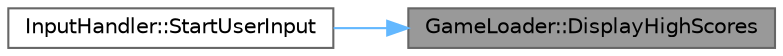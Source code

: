 digraph "GameLoader::DisplayHighScores"
{
 // LATEX_PDF_SIZE
  bgcolor="transparent";
  edge [fontname=Helvetica,fontsize=10,labelfontname=Helvetica,labelfontsize=10];
  node [fontname=Helvetica,fontsize=10,shape=box,height=0.2,width=0.4];
  rankdir="RL";
  Node1 [id="Node000001",label="GameLoader::DisplayHighScores",height=0.2,width=0.4,color="gray40", fillcolor="grey60", style="filled", fontcolor="black",tooltip="Displays the high scores."];
  Node1 -> Node2 [id="edge1_Node000001_Node000002",dir="back",color="steelblue1",style="solid",tooltip=" "];
  Node2 [id="Node000002",label="InputHandler::StartUserInput",height=0.2,width=0.4,color="grey40", fillcolor="white", style="filled",URL="$class_input_handler.html#a18453cd409e02fafed9a2da42d8b632c",tooltip="Handles user input for the start menu options."];
}
